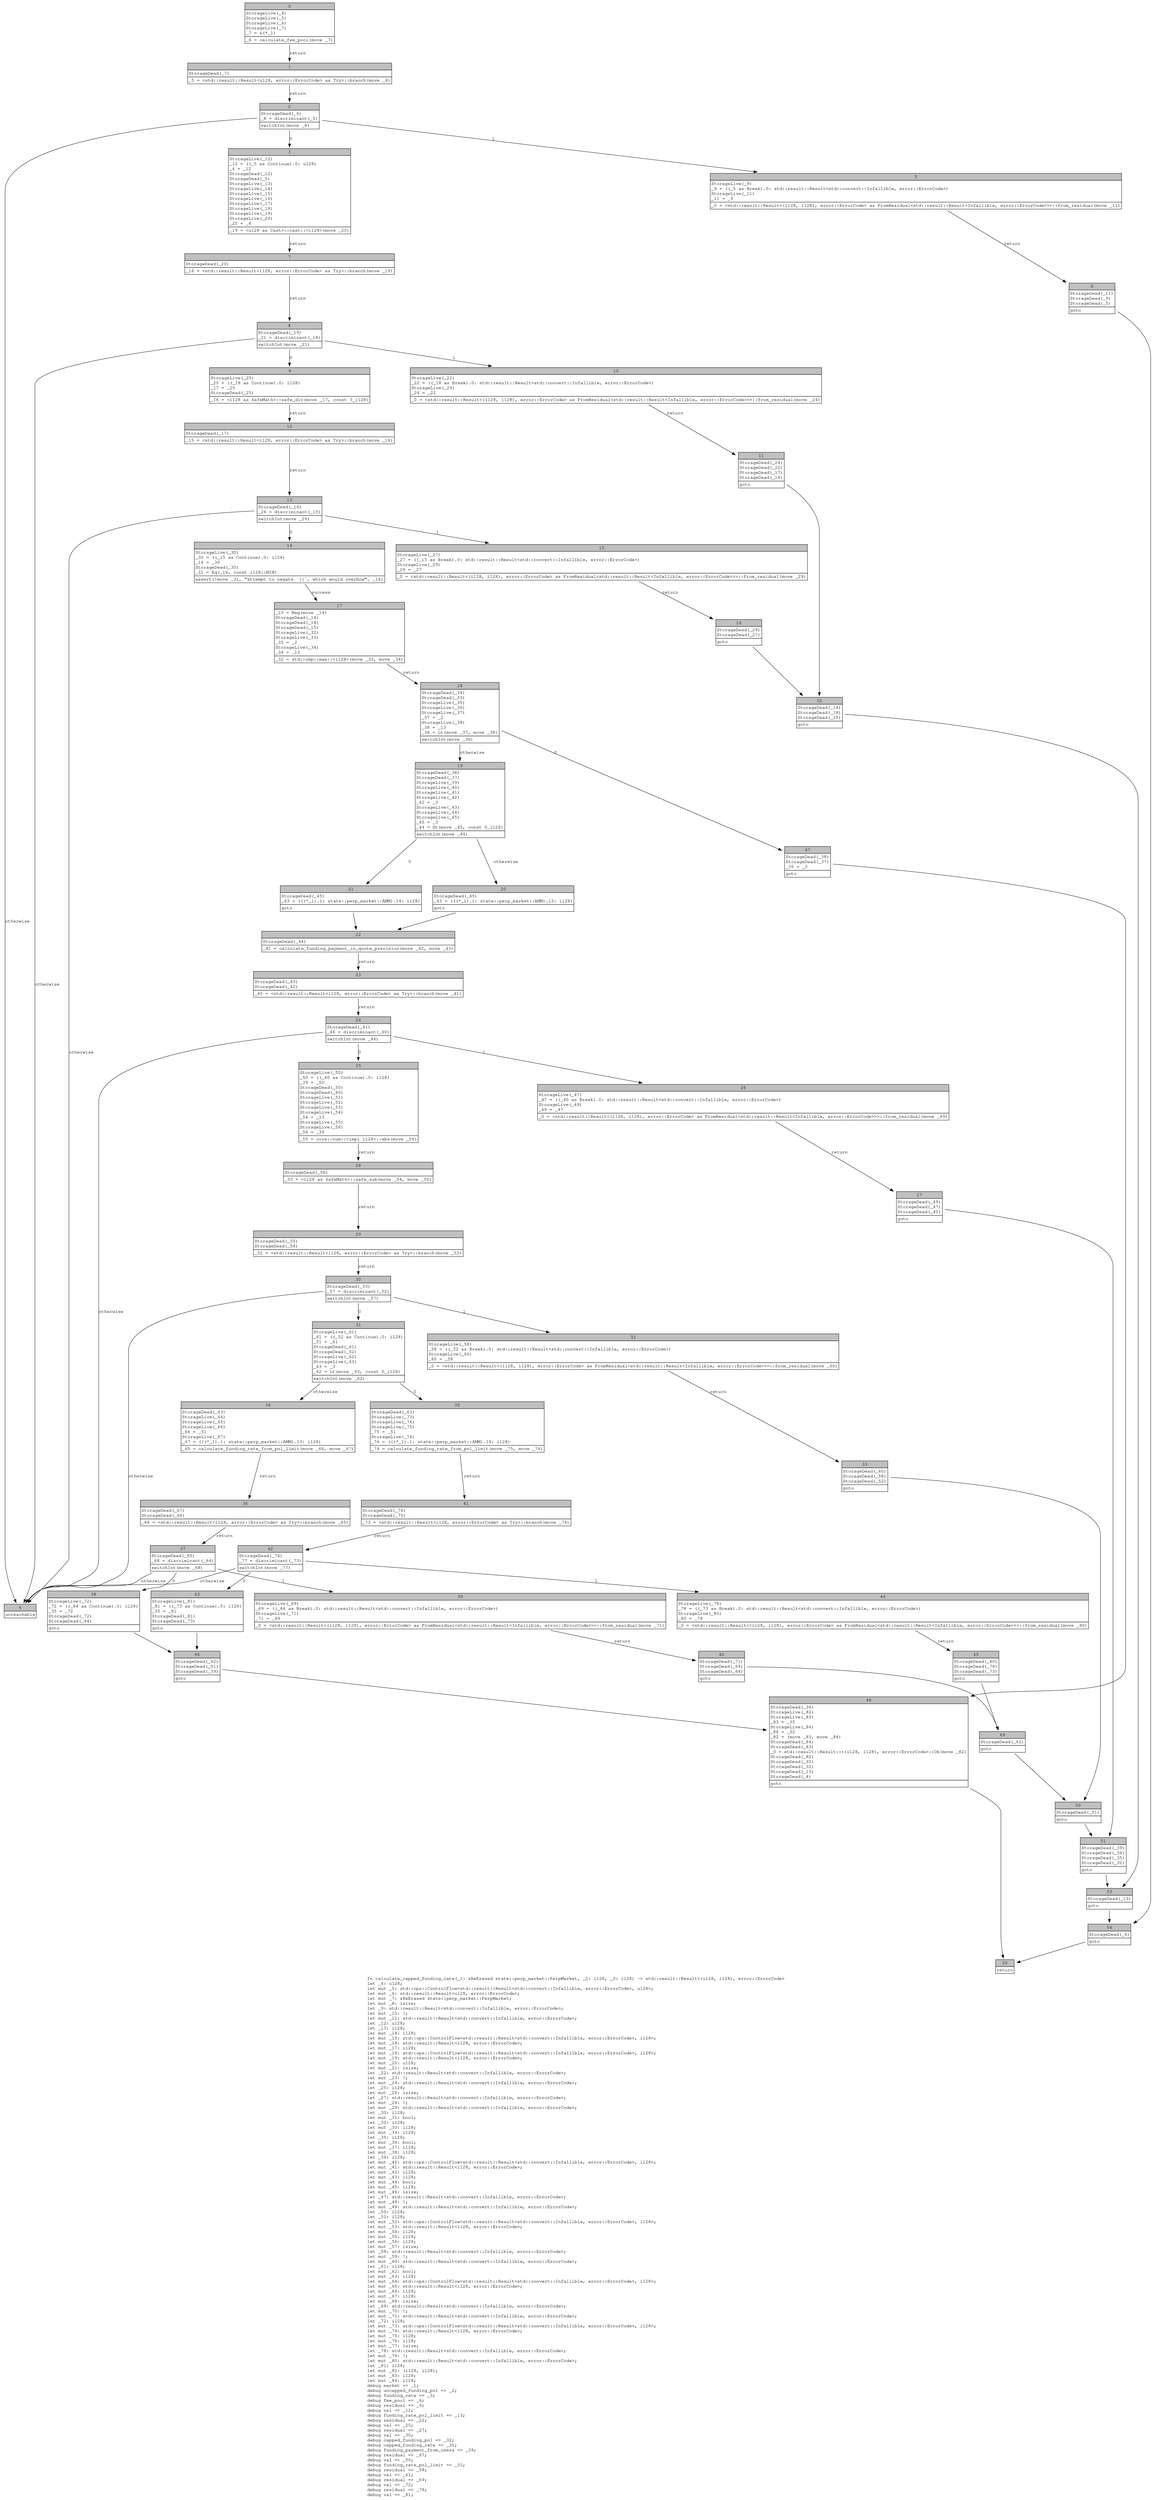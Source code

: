 digraph Mir_0_2303 {
    graph [fontname="Courier, monospace"];
    node [fontname="Courier, monospace"];
    edge [fontname="Courier, monospace"];
    label=<fn calculate_capped_funding_rate(_1: &amp;ReErased state::perp_market::PerpMarket, _2: i128, _3: i128) -&gt; std::result::Result&lt;(i128, i128), error::ErrorCode&gt;<br align="left"/>let _4: u128;<br align="left"/>let mut _5: std::ops::ControlFlow&lt;std::result::Result&lt;std::convert::Infallible, error::ErrorCode&gt;, u128&gt;;<br align="left"/>let mut _6: std::result::Result&lt;u128, error::ErrorCode&gt;;<br align="left"/>let mut _7: &amp;ReErased state::perp_market::PerpMarket;<br align="left"/>let mut _8: isize;<br align="left"/>let _9: std::result::Result&lt;std::convert::Infallible, error::ErrorCode&gt;;<br align="left"/>let mut _10: !;<br align="left"/>let mut _11: std::result::Result&lt;std::convert::Infallible, error::ErrorCode&gt;;<br align="left"/>let _12: u128;<br align="left"/>let _13: i128;<br align="left"/>let mut _14: i128;<br align="left"/>let mut _15: std::ops::ControlFlow&lt;std::result::Result&lt;std::convert::Infallible, error::ErrorCode&gt;, i128&gt;;<br align="left"/>let mut _16: std::result::Result&lt;i128, error::ErrorCode&gt;;<br align="left"/>let mut _17: i128;<br align="left"/>let mut _18: std::ops::ControlFlow&lt;std::result::Result&lt;std::convert::Infallible, error::ErrorCode&gt;, i128&gt;;<br align="left"/>let mut _19: std::result::Result&lt;i128, error::ErrorCode&gt;;<br align="left"/>let mut _20: u128;<br align="left"/>let mut _21: isize;<br align="left"/>let _22: std::result::Result&lt;std::convert::Infallible, error::ErrorCode&gt;;<br align="left"/>let mut _23: !;<br align="left"/>let mut _24: std::result::Result&lt;std::convert::Infallible, error::ErrorCode&gt;;<br align="left"/>let _25: i128;<br align="left"/>let mut _26: isize;<br align="left"/>let _27: std::result::Result&lt;std::convert::Infallible, error::ErrorCode&gt;;<br align="left"/>let mut _28: !;<br align="left"/>let mut _29: std::result::Result&lt;std::convert::Infallible, error::ErrorCode&gt;;<br align="left"/>let _30: i128;<br align="left"/>let mut _31: bool;<br align="left"/>let _32: i128;<br align="left"/>let mut _33: i128;<br align="left"/>let mut _34: i128;<br align="left"/>let _35: i128;<br align="left"/>let mut _36: bool;<br align="left"/>let mut _37: i128;<br align="left"/>let mut _38: i128;<br align="left"/>let _39: i128;<br align="left"/>let mut _40: std::ops::ControlFlow&lt;std::result::Result&lt;std::convert::Infallible, error::ErrorCode&gt;, i128&gt;;<br align="left"/>let mut _41: std::result::Result&lt;i128, error::ErrorCode&gt;;<br align="left"/>let mut _42: i128;<br align="left"/>let mut _43: i128;<br align="left"/>let mut _44: bool;<br align="left"/>let mut _45: i128;<br align="left"/>let mut _46: isize;<br align="left"/>let _47: std::result::Result&lt;std::convert::Infallible, error::ErrorCode&gt;;<br align="left"/>let mut _48: !;<br align="left"/>let mut _49: std::result::Result&lt;std::convert::Infallible, error::ErrorCode&gt;;<br align="left"/>let _50: i128;<br align="left"/>let _51: i128;<br align="left"/>let mut _52: std::ops::ControlFlow&lt;std::result::Result&lt;std::convert::Infallible, error::ErrorCode&gt;, i128&gt;;<br align="left"/>let mut _53: std::result::Result&lt;i128, error::ErrorCode&gt;;<br align="left"/>let mut _54: i128;<br align="left"/>let mut _55: i128;<br align="left"/>let mut _56: i128;<br align="left"/>let mut _57: isize;<br align="left"/>let _58: std::result::Result&lt;std::convert::Infallible, error::ErrorCode&gt;;<br align="left"/>let mut _59: !;<br align="left"/>let mut _60: std::result::Result&lt;std::convert::Infallible, error::ErrorCode&gt;;<br align="left"/>let _61: i128;<br align="left"/>let mut _62: bool;<br align="left"/>let mut _63: i128;<br align="left"/>let mut _64: std::ops::ControlFlow&lt;std::result::Result&lt;std::convert::Infallible, error::ErrorCode&gt;, i128&gt;;<br align="left"/>let mut _65: std::result::Result&lt;i128, error::ErrorCode&gt;;<br align="left"/>let mut _66: i128;<br align="left"/>let mut _67: i128;<br align="left"/>let mut _68: isize;<br align="left"/>let _69: std::result::Result&lt;std::convert::Infallible, error::ErrorCode&gt;;<br align="left"/>let mut _70: !;<br align="left"/>let mut _71: std::result::Result&lt;std::convert::Infallible, error::ErrorCode&gt;;<br align="left"/>let _72: i128;<br align="left"/>let mut _73: std::ops::ControlFlow&lt;std::result::Result&lt;std::convert::Infallible, error::ErrorCode&gt;, i128&gt;;<br align="left"/>let mut _74: std::result::Result&lt;i128, error::ErrorCode&gt;;<br align="left"/>let mut _75: i128;<br align="left"/>let mut _76: i128;<br align="left"/>let mut _77: isize;<br align="left"/>let _78: std::result::Result&lt;std::convert::Infallible, error::ErrorCode&gt;;<br align="left"/>let mut _79: !;<br align="left"/>let mut _80: std::result::Result&lt;std::convert::Infallible, error::ErrorCode&gt;;<br align="left"/>let _81: i128;<br align="left"/>let mut _82: (i128, i128);<br align="left"/>let mut _83: i128;<br align="left"/>let mut _84: i128;<br align="left"/>debug market =&gt; _1;<br align="left"/>debug uncapped_funding_pnl =&gt; _2;<br align="left"/>debug funding_rate =&gt; _3;<br align="left"/>debug fee_pool =&gt; _4;<br align="left"/>debug residual =&gt; _9;<br align="left"/>debug val =&gt; _12;<br align="left"/>debug funding_rate_pnl_limit =&gt; _13;<br align="left"/>debug residual =&gt; _22;<br align="left"/>debug val =&gt; _25;<br align="left"/>debug residual =&gt; _27;<br align="left"/>debug val =&gt; _30;<br align="left"/>debug capped_funding_pnl =&gt; _32;<br align="left"/>debug capped_funding_rate =&gt; _35;<br align="left"/>debug funding_payment_from_users =&gt; _39;<br align="left"/>debug residual =&gt; _47;<br align="left"/>debug val =&gt; _50;<br align="left"/>debug funding_rate_pnl_limit =&gt; _51;<br align="left"/>debug residual =&gt; _58;<br align="left"/>debug val =&gt; _61;<br align="left"/>debug residual =&gt; _69;<br align="left"/>debug val =&gt; _72;<br align="left"/>debug residual =&gt; _78;<br align="left"/>debug val =&gt; _81;<br align="left"/>>;
    bb0__0_2303 [shape="none", label=<<table border="0" cellborder="1" cellspacing="0"><tr><td bgcolor="gray" align="center" colspan="1">0</td></tr><tr><td align="left" balign="left">StorageLive(_4)<br/>StorageLive(_5)<br/>StorageLive(_6)<br/>StorageLive(_7)<br/>_7 = &amp;(*_1)<br/></td></tr><tr><td align="left">_6 = calculate_fee_pool(move _7)</td></tr></table>>];
    bb1__0_2303 [shape="none", label=<<table border="0" cellborder="1" cellspacing="0"><tr><td bgcolor="gray" align="center" colspan="1">1</td></tr><tr><td align="left" balign="left">StorageDead(_7)<br/></td></tr><tr><td align="left">_5 = &lt;std::result::Result&lt;u128, error::ErrorCode&gt; as Try&gt;::branch(move _6)</td></tr></table>>];
    bb2__0_2303 [shape="none", label=<<table border="0" cellborder="1" cellspacing="0"><tr><td bgcolor="gray" align="center" colspan="1">2</td></tr><tr><td align="left" balign="left">StorageDead(_6)<br/>_8 = discriminant(_5)<br/></td></tr><tr><td align="left">switchInt(move _8)</td></tr></table>>];
    bb3__0_2303 [shape="none", label=<<table border="0" cellborder="1" cellspacing="0"><tr><td bgcolor="gray" align="center" colspan="1">3</td></tr><tr><td align="left" balign="left">StorageLive(_12)<br/>_12 = ((_5 as Continue).0: u128)<br/>_4 = _12<br/>StorageDead(_12)<br/>StorageDead(_5)<br/>StorageLive(_13)<br/>StorageLive(_14)<br/>StorageLive(_15)<br/>StorageLive(_16)<br/>StorageLive(_17)<br/>StorageLive(_18)<br/>StorageLive(_19)<br/>StorageLive(_20)<br/>_20 = _4<br/></td></tr><tr><td align="left">_19 = &lt;u128 as Cast&gt;::cast::&lt;i128&gt;(move _20)</td></tr></table>>];
    bb4__0_2303 [shape="none", label=<<table border="0" cellborder="1" cellspacing="0"><tr><td bgcolor="gray" align="center" colspan="1">4</td></tr><tr><td align="left">unreachable</td></tr></table>>];
    bb5__0_2303 [shape="none", label=<<table border="0" cellborder="1" cellspacing="0"><tr><td bgcolor="gray" align="center" colspan="1">5</td></tr><tr><td align="left" balign="left">StorageLive(_9)<br/>_9 = ((_5 as Break).0: std::result::Result&lt;std::convert::Infallible, error::ErrorCode&gt;)<br/>StorageLive(_11)<br/>_11 = _9<br/></td></tr><tr><td align="left">_0 = &lt;std::result::Result&lt;(i128, i128), error::ErrorCode&gt; as FromResidual&lt;std::result::Result&lt;Infallible, error::ErrorCode&gt;&gt;&gt;::from_residual(move _11)</td></tr></table>>];
    bb6__0_2303 [shape="none", label=<<table border="0" cellborder="1" cellspacing="0"><tr><td bgcolor="gray" align="center" colspan="1">6</td></tr><tr><td align="left" balign="left">StorageDead(_11)<br/>StorageDead(_9)<br/>StorageDead(_5)<br/></td></tr><tr><td align="left">goto</td></tr></table>>];
    bb7__0_2303 [shape="none", label=<<table border="0" cellborder="1" cellspacing="0"><tr><td bgcolor="gray" align="center" colspan="1">7</td></tr><tr><td align="left" balign="left">StorageDead(_20)<br/></td></tr><tr><td align="left">_18 = &lt;std::result::Result&lt;i128, error::ErrorCode&gt; as Try&gt;::branch(move _19)</td></tr></table>>];
    bb8__0_2303 [shape="none", label=<<table border="0" cellborder="1" cellspacing="0"><tr><td bgcolor="gray" align="center" colspan="1">8</td></tr><tr><td align="left" balign="left">StorageDead(_19)<br/>_21 = discriminant(_18)<br/></td></tr><tr><td align="left">switchInt(move _21)</td></tr></table>>];
    bb9__0_2303 [shape="none", label=<<table border="0" cellborder="1" cellspacing="0"><tr><td bgcolor="gray" align="center" colspan="1">9</td></tr><tr><td align="left" balign="left">StorageLive(_25)<br/>_25 = ((_18 as Continue).0: i128)<br/>_17 = _25<br/>StorageDead(_25)<br/></td></tr><tr><td align="left">_16 = &lt;i128 as SafeMath&gt;::safe_div(move _17, const 3_i128)</td></tr></table>>];
    bb10__0_2303 [shape="none", label=<<table border="0" cellborder="1" cellspacing="0"><tr><td bgcolor="gray" align="center" colspan="1">10</td></tr><tr><td align="left" balign="left">StorageLive(_22)<br/>_22 = ((_18 as Break).0: std::result::Result&lt;std::convert::Infallible, error::ErrorCode&gt;)<br/>StorageLive(_24)<br/>_24 = _22<br/></td></tr><tr><td align="left">_0 = &lt;std::result::Result&lt;(i128, i128), error::ErrorCode&gt; as FromResidual&lt;std::result::Result&lt;Infallible, error::ErrorCode&gt;&gt;&gt;::from_residual(move _24)</td></tr></table>>];
    bb11__0_2303 [shape="none", label=<<table border="0" cellborder="1" cellspacing="0"><tr><td bgcolor="gray" align="center" colspan="1">11</td></tr><tr><td align="left" balign="left">StorageDead(_24)<br/>StorageDead(_22)<br/>StorageDead(_17)<br/>StorageDead(_16)<br/></td></tr><tr><td align="left">goto</td></tr></table>>];
    bb12__0_2303 [shape="none", label=<<table border="0" cellborder="1" cellspacing="0"><tr><td bgcolor="gray" align="center" colspan="1">12</td></tr><tr><td align="left" balign="left">StorageDead(_17)<br/></td></tr><tr><td align="left">_15 = &lt;std::result::Result&lt;i128, error::ErrorCode&gt; as Try&gt;::branch(move _16)</td></tr></table>>];
    bb13__0_2303 [shape="none", label=<<table border="0" cellborder="1" cellspacing="0"><tr><td bgcolor="gray" align="center" colspan="1">13</td></tr><tr><td align="left" balign="left">StorageDead(_16)<br/>_26 = discriminant(_15)<br/></td></tr><tr><td align="left">switchInt(move _26)</td></tr></table>>];
    bb14__0_2303 [shape="none", label=<<table border="0" cellborder="1" cellspacing="0"><tr><td bgcolor="gray" align="center" colspan="1">14</td></tr><tr><td align="left" balign="left">StorageLive(_30)<br/>_30 = ((_15 as Continue).0: i128)<br/>_14 = _30<br/>StorageDead(_30)<br/>_31 = Eq(_14, const i128::MIN)<br/></td></tr><tr><td align="left">assert(!move _31, &quot;attempt to negate `{}`, which would overflow&quot;, _14)</td></tr></table>>];
    bb15__0_2303 [shape="none", label=<<table border="0" cellborder="1" cellspacing="0"><tr><td bgcolor="gray" align="center" colspan="1">15</td></tr><tr><td align="left" balign="left">StorageLive(_27)<br/>_27 = ((_15 as Break).0: std::result::Result&lt;std::convert::Infallible, error::ErrorCode&gt;)<br/>StorageLive(_29)<br/>_29 = _27<br/></td></tr><tr><td align="left">_0 = &lt;std::result::Result&lt;(i128, i128), error::ErrorCode&gt; as FromResidual&lt;std::result::Result&lt;Infallible, error::ErrorCode&gt;&gt;&gt;::from_residual(move _29)</td></tr></table>>];
    bb16__0_2303 [shape="none", label=<<table border="0" cellborder="1" cellspacing="0"><tr><td bgcolor="gray" align="center" colspan="1">16</td></tr><tr><td align="left" balign="left">StorageDead(_29)<br/>StorageDead(_27)<br/></td></tr><tr><td align="left">goto</td></tr></table>>];
    bb17__0_2303 [shape="none", label=<<table border="0" cellborder="1" cellspacing="0"><tr><td bgcolor="gray" align="center" colspan="1">17</td></tr><tr><td align="left" balign="left">_13 = Neg(move _14)<br/>StorageDead(_14)<br/>StorageDead(_18)<br/>StorageDead(_15)<br/>StorageLive(_32)<br/>StorageLive(_33)<br/>_33 = _2<br/>StorageLive(_34)<br/>_34 = _13<br/></td></tr><tr><td align="left">_32 = std::cmp::max::&lt;i128&gt;(move _33, move _34)</td></tr></table>>];
    bb18__0_2303 [shape="none", label=<<table border="0" cellborder="1" cellspacing="0"><tr><td bgcolor="gray" align="center" colspan="1">18</td></tr><tr><td align="left" balign="left">StorageDead(_34)<br/>StorageDead(_33)<br/>StorageLive(_35)<br/>StorageLive(_36)<br/>StorageLive(_37)<br/>_37 = _2<br/>StorageLive(_38)<br/>_38 = _13<br/>_36 = Lt(move _37, move _38)<br/></td></tr><tr><td align="left">switchInt(move _36)</td></tr></table>>];
    bb19__0_2303 [shape="none", label=<<table border="0" cellborder="1" cellspacing="0"><tr><td bgcolor="gray" align="center" colspan="1">19</td></tr><tr><td align="left" balign="left">StorageDead(_38)<br/>StorageDead(_37)<br/>StorageLive(_39)<br/>StorageLive(_40)<br/>StorageLive(_41)<br/>StorageLive(_42)<br/>_42 = _3<br/>StorageLive(_43)<br/>StorageLive(_44)<br/>StorageLive(_45)<br/>_45 = _3<br/>_44 = Gt(move _45, const 0_i128)<br/></td></tr><tr><td align="left">switchInt(move _44)</td></tr></table>>];
    bb20__0_2303 [shape="none", label=<<table border="0" cellborder="1" cellspacing="0"><tr><td bgcolor="gray" align="center" colspan="1">20</td></tr><tr><td align="left" balign="left">StorageDead(_45)<br/>_43 = (((*_1).1: state::perp_market::AMM).13: i128)<br/></td></tr><tr><td align="left">goto</td></tr></table>>];
    bb21__0_2303 [shape="none", label=<<table border="0" cellborder="1" cellspacing="0"><tr><td bgcolor="gray" align="center" colspan="1">21</td></tr><tr><td align="left" balign="left">StorageDead(_45)<br/>_43 = (((*_1).1: state::perp_market::AMM).14: i128)<br/></td></tr><tr><td align="left">goto</td></tr></table>>];
    bb22__0_2303 [shape="none", label=<<table border="0" cellborder="1" cellspacing="0"><tr><td bgcolor="gray" align="center" colspan="1">22</td></tr><tr><td align="left" balign="left">StorageDead(_44)<br/></td></tr><tr><td align="left">_41 = calculate_funding_payment_in_quote_precision(move _42, move _43)</td></tr></table>>];
    bb23__0_2303 [shape="none", label=<<table border="0" cellborder="1" cellspacing="0"><tr><td bgcolor="gray" align="center" colspan="1">23</td></tr><tr><td align="left" balign="left">StorageDead(_43)<br/>StorageDead(_42)<br/></td></tr><tr><td align="left">_40 = &lt;std::result::Result&lt;i128, error::ErrorCode&gt; as Try&gt;::branch(move _41)</td></tr></table>>];
    bb24__0_2303 [shape="none", label=<<table border="0" cellborder="1" cellspacing="0"><tr><td bgcolor="gray" align="center" colspan="1">24</td></tr><tr><td align="left" balign="left">StorageDead(_41)<br/>_46 = discriminant(_40)<br/></td></tr><tr><td align="left">switchInt(move _46)</td></tr></table>>];
    bb25__0_2303 [shape="none", label=<<table border="0" cellborder="1" cellspacing="0"><tr><td bgcolor="gray" align="center" colspan="1">25</td></tr><tr><td align="left" balign="left">StorageLive(_50)<br/>_50 = ((_40 as Continue).0: i128)<br/>_39 = _50<br/>StorageDead(_50)<br/>StorageDead(_40)<br/>StorageLive(_51)<br/>StorageLive(_52)<br/>StorageLive(_53)<br/>StorageLive(_54)<br/>_54 = _13<br/>StorageLive(_55)<br/>StorageLive(_56)<br/>_56 = _39<br/></td></tr><tr><td align="left">_55 = core::num::&lt;impl i128&gt;::abs(move _56)</td></tr></table>>];
    bb26__0_2303 [shape="none", label=<<table border="0" cellborder="1" cellspacing="0"><tr><td bgcolor="gray" align="center" colspan="1">26</td></tr><tr><td align="left" balign="left">StorageLive(_47)<br/>_47 = ((_40 as Break).0: std::result::Result&lt;std::convert::Infallible, error::ErrorCode&gt;)<br/>StorageLive(_49)<br/>_49 = _47<br/></td></tr><tr><td align="left">_0 = &lt;std::result::Result&lt;(i128, i128), error::ErrorCode&gt; as FromResidual&lt;std::result::Result&lt;Infallible, error::ErrorCode&gt;&gt;&gt;::from_residual(move _49)</td></tr></table>>];
    bb27__0_2303 [shape="none", label=<<table border="0" cellborder="1" cellspacing="0"><tr><td bgcolor="gray" align="center" colspan="1">27</td></tr><tr><td align="left" balign="left">StorageDead(_49)<br/>StorageDead(_47)<br/>StorageDead(_40)<br/></td></tr><tr><td align="left">goto</td></tr></table>>];
    bb28__0_2303 [shape="none", label=<<table border="0" cellborder="1" cellspacing="0"><tr><td bgcolor="gray" align="center" colspan="1">28</td></tr><tr><td align="left" balign="left">StorageDead(_56)<br/></td></tr><tr><td align="left">_53 = &lt;i128 as SafeMath&gt;::safe_sub(move _54, move _55)</td></tr></table>>];
    bb29__0_2303 [shape="none", label=<<table border="0" cellborder="1" cellspacing="0"><tr><td bgcolor="gray" align="center" colspan="1">29</td></tr><tr><td align="left" balign="left">StorageDead(_55)<br/>StorageDead(_54)<br/></td></tr><tr><td align="left">_52 = &lt;std::result::Result&lt;i128, error::ErrorCode&gt; as Try&gt;::branch(move _53)</td></tr></table>>];
    bb30__0_2303 [shape="none", label=<<table border="0" cellborder="1" cellspacing="0"><tr><td bgcolor="gray" align="center" colspan="1">30</td></tr><tr><td align="left" balign="left">StorageDead(_53)<br/>_57 = discriminant(_52)<br/></td></tr><tr><td align="left">switchInt(move _57)</td></tr></table>>];
    bb31__0_2303 [shape="none", label=<<table border="0" cellborder="1" cellspacing="0"><tr><td bgcolor="gray" align="center" colspan="1">31</td></tr><tr><td align="left" balign="left">StorageLive(_61)<br/>_61 = ((_52 as Continue).0: i128)<br/>_51 = _61<br/>StorageDead(_61)<br/>StorageDead(_52)<br/>StorageLive(_62)<br/>StorageLive(_63)<br/>_63 = _3<br/>_62 = Lt(move _63, const 0_i128)<br/></td></tr><tr><td align="left">switchInt(move _62)</td></tr></table>>];
    bb32__0_2303 [shape="none", label=<<table border="0" cellborder="1" cellspacing="0"><tr><td bgcolor="gray" align="center" colspan="1">32</td></tr><tr><td align="left" balign="left">StorageLive(_58)<br/>_58 = ((_52 as Break).0: std::result::Result&lt;std::convert::Infallible, error::ErrorCode&gt;)<br/>StorageLive(_60)<br/>_60 = _58<br/></td></tr><tr><td align="left">_0 = &lt;std::result::Result&lt;(i128, i128), error::ErrorCode&gt; as FromResidual&lt;std::result::Result&lt;Infallible, error::ErrorCode&gt;&gt;&gt;::from_residual(move _60)</td></tr></table>>];
    bb33__0_2303 [shape="none", label=<<table border="0" cellborder="1" cellspacing="0"><tr><td bgcolor="gray" align="center" colspan="1">33</td></tr><tr><td align="left" balign="left">StorageDead(_60)<br/>StorageDead(_58)<br/>StorageDead(_52)<br/></td></tr><tr><td align="left">goto</td></tr></table>>];
    bb34__0_2303 [shape="none", label=<<table border="0" cellborder="1" cellspacing="0"><tr><td bgcolor="gray" align="center" colspan="1">34</td></tr><tr><td align="left" balign="left">StorageDead(_63)<br/>StorageLive(_64)<br/>StorageLive(_65)<br/>StorageLive(_66)<br/>_66 = _51<br/>StorageLive(_67)<br/>_67 = (((*_1).1: state::perp_market::AMM).13: i128)<br/></td></tr><tr><td align="left">_65 = calculate_funding_rate_from_pnl_limit(move _66, move _67)</td></tr></table>>];
    bb35__0_2303 [shape="none", label=<<table border="0" cellborder="1" cellspacing="0"><tr><td bgcolor="gray" align="center" colspan="1">35</td></tr><tr><td align="left" balign="left">StorageDead(_63)<br/>StorageLive(_73)<br/>StorageLive(_74)<br/>StorageLive(_75)<br/>_75 = _51<br/>StorageLive(_76)<br/>_76 = (((*_1).1: state::perp_market::AMM).14: i128)<br/></td></tr><tr><td align="left">_74 = calculate_funding_rate_from_pnl_limit(move _75, move _76)</td></tr></table>>];
    bb36__0_2303 [shape="none", label=<<table border="0" cellborder="1" cellspacing="0"><tr><td bgcolor="gray" align="center" colspan="1">36</td></tr><tr><td align="left" balign="left">StorageDead(_67)<br/>StorageDead(_66)<br/></td></tr><tr><td align="left">_64 = &lt;std::result::Result&lt;i128, error::ErrorCode&gt; as Try&gt;::branch(move _65)</td></tr></table>>];
    bb37__0_2303 [shape="none", label=<<table border="0" cellborder="1" cellspacing="0"><tr><td bgcolor="gray" align="center" colspan="1">37</td></tr><tr><td align="left" balign="left">StorageDead(_65)<br/>_68 = discriminant(_64)<br/></td></tr><tr><td align="left">switchInt(move _68)</td></tr></table>>];
    bb38__0_2303 [shape="none", label=<<table border="0" cellborder="1" cellspacing="0"><tr><td bgcolor="gray" align="center" colspan="1">38</td></tr><tr><td align="left" balign="left">StorageLive(_72)<br/>_72 = ((_64 as Continue).0: i128)<br/>_35 = _72<br/>StorageDead(_72)<br/>StorageDead(_64)<br/></td></tr><tr><td align="left">goto</td></tr></table>>];
    bb39__0_2303 [shape="none", label=<<table border="0" cellborder="1" cellspacing="0"><tr><td bgcolor="gray" align="center" colspan="1">39</td></tr><tr><td align="left" balign="left">StorageLive(_69)<br/>_69 = ((_64 as Break).0: std::result::Result&lt;std::convert::Infallible, error::ErrorCode&gt;)<br/>StorageLive(_71)<br/>_71 = _69<br/></td></tr><tr><td align="left">_0 = &lt;std::result::Result&lt;(i128, i128), error::ErrorCode&gt; as FromResidual&lt;std::result::Result&lt;Infallible, error::ErrorCode&gt;&gt;&gt;::from_residual(move _71)</td></tr></table>>];
    bb40__0_2303 [shape="none", label=<<table border="0" cellborder="1" cellspacing="0"><tr><td bgcolor="gray" align="center" colspan="1">40</td></tr><tr><td align="left" balign="left">StorageDead(_71)<br/>StorageDead(_69)<br/>StorageDead(_64)<br/></td></tr><tr><td align="left">goto</td></tr></table>>];
    bb41__0_2303 [shape="none", label=<<table border="0" cellborder="1" cellspacing="0"><tr><td bgcolor="gray" align="center" colspan="1">41</td></tr><tr><td align="left" balign="left">StorageDead(_76)<br/>StorageDead(_75)<br/></td></tr><tr><td align="left">_73 = &lt;std::result::Result&lt;i128, error::ErrorCode&gt; as Try&gt;::branch(move _74)</td></tr></table>>];
    bb42__0_2303 [shape="none", label=<<table border="0" cellborder="1" cellspacing="0"><tr><td bgcolor="gray" align="center" colspan="1">42</td></tr><tr><td align="left" balign="left">StorageDead(_74)<br/>_77 = discriminant(_73)<br/></td></tr><tr><td align="left">switchInt(move _77)</td></tr></table>>];
    bb43__0_2303 [shape="none", label=<<table border="0" cellborder="1" cellspacing="0"><tr><td bgcolor="gray" align="center" colspan="1">43</td></tr><tr><td align="left" balign="left">StorageLive(_81)<br/>_81 = ((_73 as Continue).0: i128)<br/>_35 = _81<br/>StorageDead(_81)<br/>StorageDead(_73)<br/></td></tr><tr><td align="left">goto</td></tr></table>>];
    bb44__0_2303 [shape="none", label=<<table border="0" cellborder="1" cellspacing="0"><tr><td bgcolor="gray" align="center" colspan="1">44</td></tr><tr><td align="left" balign="left">StorageLive(_78)<br/>_78 = ((_73 as Break).0: std::result::Result&lt;std::convert::Infallible, error::ErrorCode&gt;)<br/>StorageLive(_80)<br/>_80 = _78<br/></td></tr><tr><td align="left">_0 = &lt;std::result::Result&lt;(i128, i128), error::ErrorCode&gt; as FromResidual&lt;std::result::Result&lt;Infallible, error::ErrorCode&gt;&gt;&gt;::from_residual(move _80)</td></tr></table>>];
    bb45__0_2303 [shape="none", label=<<table border="0" cellborder="1" cellspacing="0"><tr><td bgcolor="gray" align="center" colspan="1">45</td></tr><tr><td align="left" balign="left">StorageDead(_80)<br/>StorageDead(_78)<br/>StorageDead(_73)<br/></td></tr><tr><td align="left">goto</td></tr></table>>];
    bb46__0_2303 [shape="none", label=<<table border="0" cellborder="1" cellspacing="0"><tr><td bgcolor="gray" align="center" colspan="1">46</td></tr><tr><td align="left" balign="left">StorageDead(_62)<br/>StorageDead(_51)<br/>StorageDead(_39)<br/></td></tr><tr><td align="left">goto</td></tr></table>>];
    bb47__0_2303 [shape="none", label=<<table border="0" cellborder="1" cellspacing="0"><tr><td bgcolor="gray" align="center" colspan="1">47</td></tr><tr><td align="left" balign="left">StorageDead(_38)<br/>StorageDead(_37)<br/>_35 = _3<br/></td></tr><tr><td align="left">goto</td></tr></table>>];
    bb48__0_2303 [shape="none", label=<<table border="0" cellborder="1" cellspacing="0"><tr><td bgcolor="gray" align="center" colspan="1">48</td></tr><tr><td align="left" balign="left">StorageDead(_36)<br/>StorageLive(_82)<br/>StorageLive(_83)<br/>_83 = _35<br/>StorageLive(_84)<br/>_84 = _32<br/>_82 = (move _83, move _84)<br/>StorageDead(_84)<br/>StorageDead(_83)<br/>_0 = std::result::Result::&lt;(i128, i128), error::ErrorCode&gt;::Ok(move _82)<br/>StorageDead(_82)<br/>StorageDead(_35)<br/>StorageDead(_32)<br/>StorageDead(_13)<br/>StorageDead(_4)<br/></td></tr><tr><td align="left">goto</td></tr></table>>];
    bb49__0_2303 [shape="none", label=<<table border="0" cellborder="1" cellspacing="0"><tr><td bgcolor="gray" align="center" colspan="1">49</td></tr><tr><td align="left" balign="left">StorageDead(_62)<br/></td></tr><tr><td align="left">goto</td></tr></table>>];
    bb50__0_2303 [shape="none", label=<<table border="0" cellborder="1" cellspacing="0"><tr><td bgcolor="gray" align="center" colspan="1">50</td></tr><tr><td align="left" balign="left">StorageDead(_51)<br/></td></tr><tr><td align="left">goto</td></tr></table>>];
    bb51__0_2303 [shape="none", label=<<table border="0" cellborder="1" cellspacing="0"><tr><td bgcolor="gray" align="center" colspan="1">51</td></tr><tr><td align="left" balign="left">StorageDead(_39)<br/>StorageDead(_36)<br/>StorageDead(_35)<br/>StorageDead(_32)<br/></td></tr><tr><td align="left">goto</td></tr></table>>];
    bb52__0_2303 [shape="none", label=<<table border="0" cellborder="1" cellspacing="0"><tr><td bgcolor="gray" align="center" colspan="1">52</td></tr><tr><td align="left" balign="left">StorageDead(_14)<br/>StorageDead(_18)<br/>StorageDead(_15)<br/></td></tr><tr><td align="left">goto</td></tr></table>>];
    bb53__0_2303 [shape="none", label=<<table border="0" cellborder="1" cellspacing="0"><tr><td bgcolor="gray" align="center" colspan="1">53</td></tr><tr><td align="left" balign="left">StorageDead(_13)<br/></td></tr><tr><td align="left">goto</td></tr></table>>];
    bb54__0_2303 [shape="none", label=<<table border="0" cellborder="1" cellspacing="0"><tr><td bgcolor="gray" align="center" colspan="1">54</td></tr><tr><td align="left" balign="left">StorageDead(_4)<br/></td></tr><tr><td align="left">goto</td></tr></table>>];
    bb55__0_2303 [shape="none", label=<<table border="0" cellborder="1" cellspacing="0"><tr><td bgcolor="gray" align="center" colspan="1">55</td></tr><tr><td align="left">return</td></tr></table>>];
    bb0__0_2303 -> bb1__0_2303 [label="return"];
    bb1__0_2303 -> bb2__0_2303 [label="return"];
    bb2__0_2303 -> bb3__0_2303 [label="0"];
    bb2__0_2303 -> bb5__0_2303 [label="1"];
    bb2__0_2303 -> bb4__0_2303 [label="otherwise"];
    bb3__0_2303 -> bb7__0_2303 [label="return"];
    bb5__0_2303 -> bb6__0_2303 [label="return"];
    bb6__0_2303 -> bb54__0_2303 [label=""];
    bb7__0_2303 -> bb8__0_2303 [label="return"];
    bb8__0_2303 -> bb9__0_2303 [label="0"];
    bb8__0_2303 -> bb10__0_2303 [label="1"];
    bb8__0_2303 -> bb4__0_2303 [label="otherwise"];
    bb9__0_2303 -> bb12__0_2303 [label="return"];
    bb10__0_2303 -> bb11__0_2303 [label="return"];
    bb11__0_2303 -> bb52__0_2303 [label=""];
    bb12__0_2303 -> bb13__0_2303 [label="return"];
    bb13__0_2303 -> bb14__0_2303 [label="0"];
    bb13__0_2303 -> bb15__0_2303 [label="1"];
    bb13__0_2303 -> bb4__0_2303 [label="otherwise"];
    bb14__0_2303 -> bb17__0_2303 [label="success"];
    bb15__0_2303 -> bb16__0_2303 [label="return"];
    bb16__0_2303 -> bb52__0_2303 [label=""];
    bb17__0_2303 -> bb18__0_2303 [label="return"];
    bb18__0_2303 -> bb47__0_2303 [label="0"];
    bb18__0_2303 -> bb19__0_2303 [label="otherwise"];
    bb19__0_2303 -> bb21__0_2303 [label="0"];
    bb19__0_2303 -> bb20__0_2303 [label="otherwise"];
    bb20__0_2303 -> bb22__0_2303 [label=""];
    bb21__0_2303 -> bb22__0_2303 [label=""];
    bb22__0_2303 -> bb23__0_2303 [label="return"];
    bb23__0_2303 -> bb24__0_2303 [label="return"];
    bb24__0_2303 -> bb25__0_2303 [label="0"];
    bb24__0_2303 -> bb26__0_2303 [label="1"];
    bb24__0_2303 -> bb4__0_2303 [label="otherwise"];
    bb25__0_2303 -> bb28__0_2303 [label="return"];
    bb26__0_2303 -> bb27__0_2303 [label="return"];
    bb27__0_2303 -> bb51__0_2303 [label=""];
    bb28__0_2303 -> bb29__0_2303 [label="return"];
    bb29__0_2303 -> bb30__0_2303 [label="return"];
    bb30__0_2303 -> bb31__0_2303 [label="0"];
    bb30__0_2303 -> bb32__0_2303 [label="1"];
    bb30__0_2303 -> bb4__0_2303 [label="otherwise"];
    bb31__0_2303 -> bb35__0_2303 [label="0"];
    bb31__0_2303 -> bb34__0_2303 [label="otherwise"];
    bb32__0_2303 -> bb33__0_2303 [label="return"];
    bb33__0_2303 -> bb50__0_2303 [label=""];
    bb34__0_2303 -> bb36__0_2303 [label="return"];
    bb35__0_2303 -> bb41__0_2303 [label="return"];
    bb36__0_2303 -> bb37__0_2303 [label="return"];
    bb37__0_2303 -> bb38__0_2303 [label="0"];
    bb37__0_2303 -> bb39__0_2303 [label="1"];
    bb37__0_2303 -> bb4__0_2303 [label="otherwise"];
    bb38__0_2303 -> bb46__0_2303 [label=""];
    bb39__0_2303 -> bb40__0_2303 [label="return"];
    bb40__0_2303 -> bb49__0_2303 [label=""];
    bb41__0_2303 -> bb42__0_2303 [label="return"];
    bb42__0_2303 -> bb43__0_2303 [label="0"];
    bb42__0_2303 -> bb44__0_2303 [label="1"];
    bb42__0_2303 -> bb4__0_2303 [label="otherwise"];
    bb43__0_2303 -> bb46__0_2303 [label=""];
    bb44__0_2303 -> bb45__0_2303 [label="return"];
    bb45__0_2303 -> bb49__0_2303 [label=""];
    bb46__0_2303 -> bb48__0_2303 [label=""];
    bb47__0_2303 -> bb48__0_2303 [label=""];
    bb48__0_2303 -> bb55__0_2303 [label=""];
    bb49__0_2303 -> bb50__0_2303 [label=""];
    bb50__0_2303 -> bb51__0_2303 [label=""];
    bb51__0_2303 -> bb53__0_2303 [label=""];
    bb52__0_2303 -> bb53__0_2303 [label=""];
    bb53__0_2303 -> bb54__0_2303 [label=""];
    bb54__0_2303 -> bb55__0_2303 [label=""];
}
